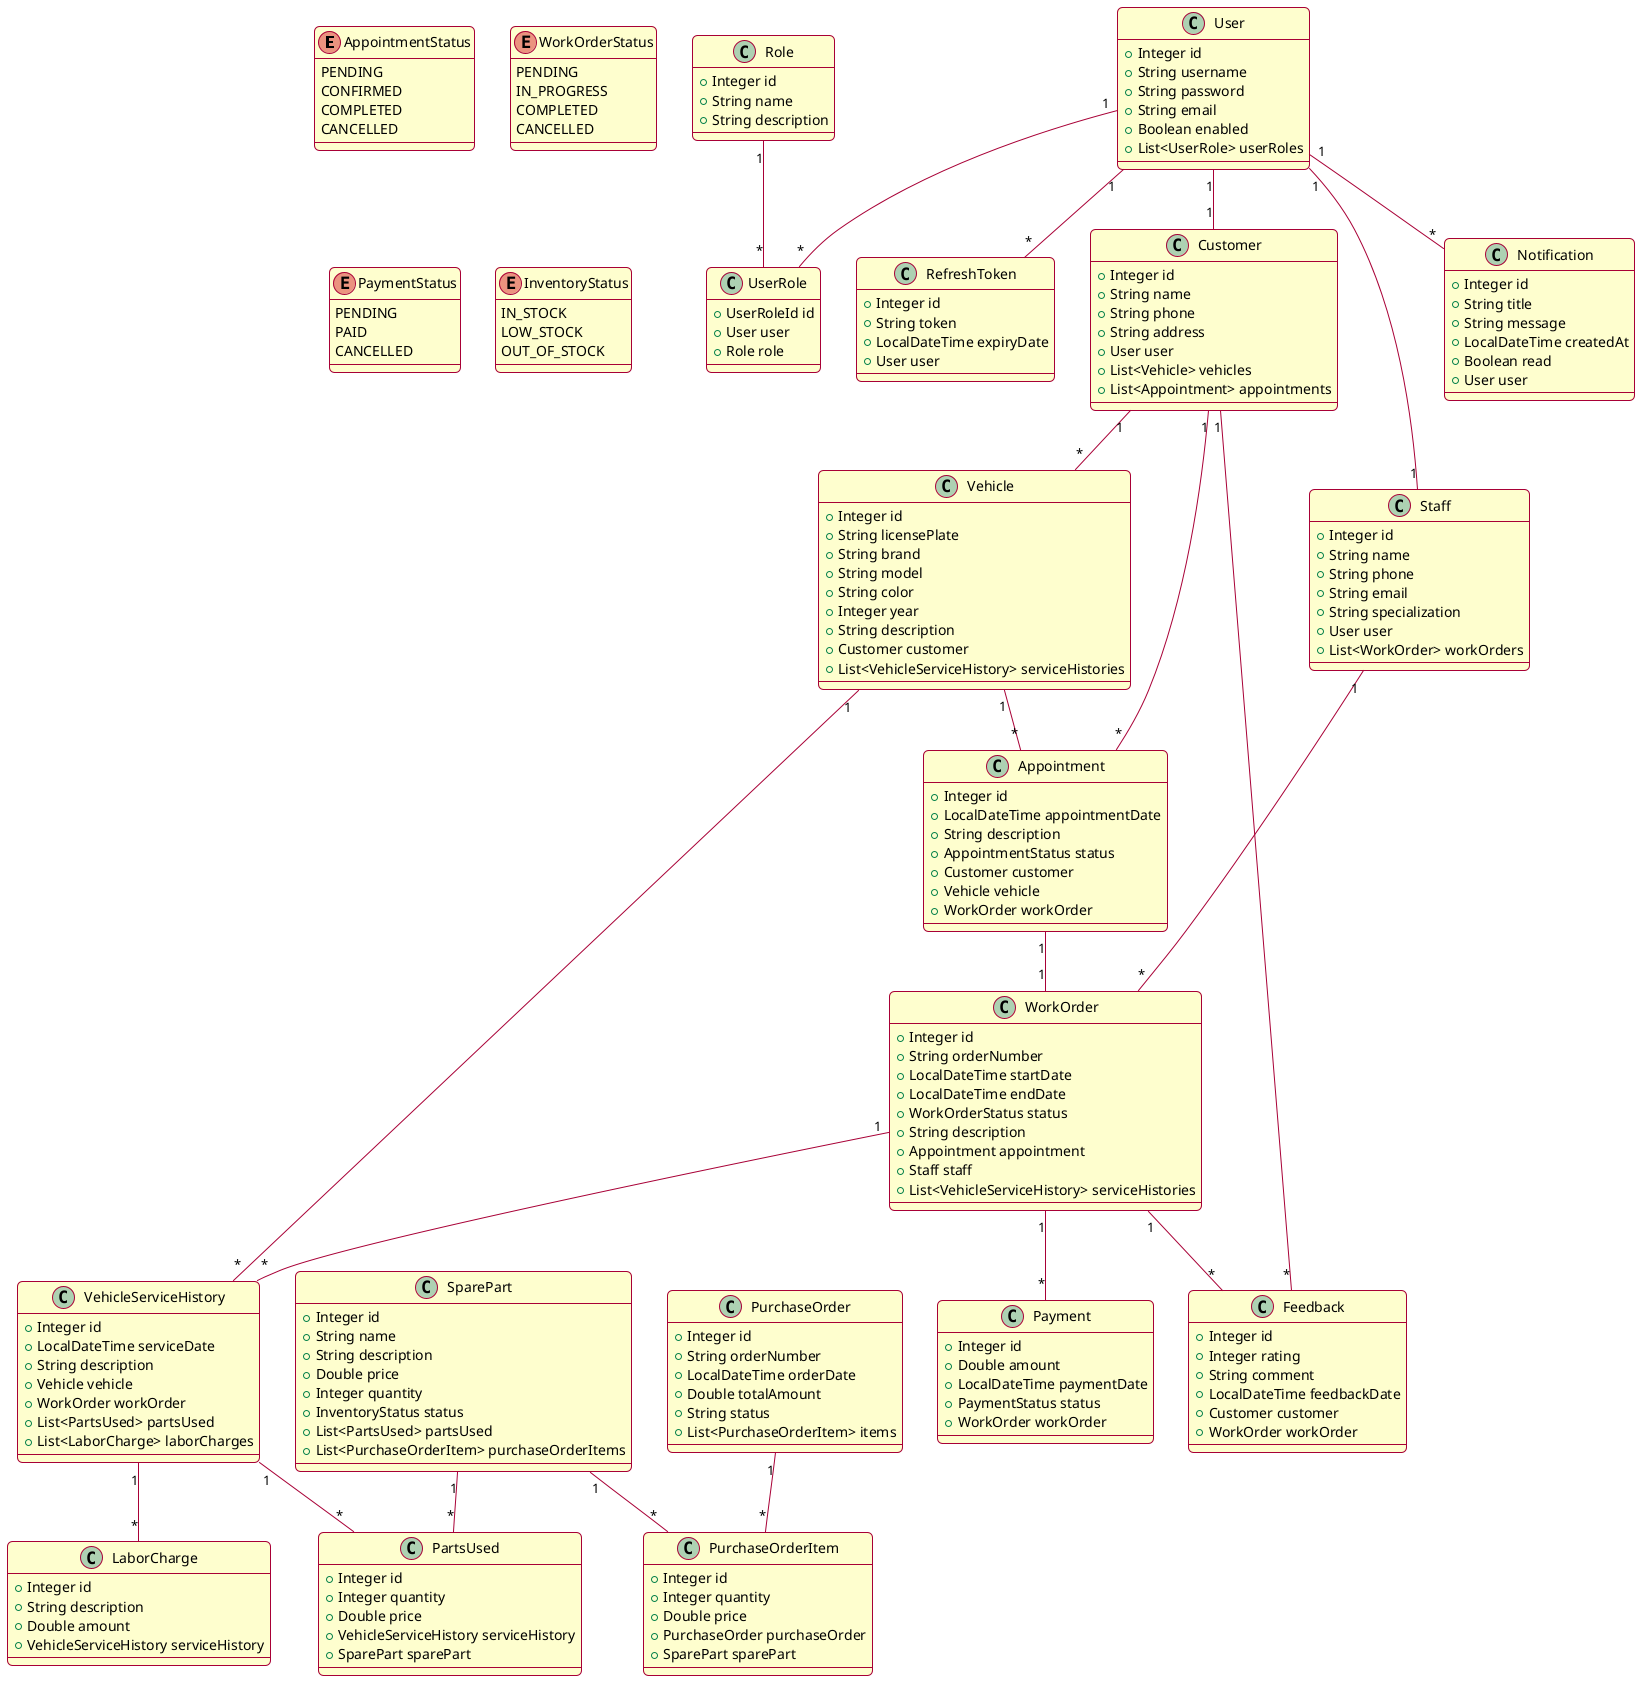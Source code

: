 @startuml Entity Model

skin rose 
skinparam actorStyle awesome
skinparam roundcorner 10
skinparam shadowing false

' Enums
enum AppointmentStatus {
    PENDING
    CONFIRMED
    COMPLETED
    CANCELLED
}

enum WorkOrderStatus {
    PENDING
    IN_PROGRESS
    COMPLETED
    CANCELLED
}

enum PaymentStatus {
    PENDING
    PAID
    CANCELLED
}

enum InventoryStatus {
    IN_STOCK
    LOW_STOCK
    OUT_OF_STOCK
}

' Entities
class User {
    + Integer id
    + String username
    + String password
    + String email
    + Boolean enabled
    + List<UserRole> userRoles
}

class Role {
    + Integer id
    + String name
    + String description
}

class UserRole {
    + UserRoleId id
    + User user
    + Role role
}

class Customer {
    + Integer id
    + String name
    + String phone
    + String address
    + User user
    + List<Vehicle> vehicles
    + List<Appointment> appointments
}

class Vehicle {
    + Integer id
    + String licensePlate
    + String brand
    + String model
    + String color
    + Integer year
    + String description
    + Customer customer
    + List<VehicleServiceHistory> serviceHistories
}

class Staff {
    + Integer id
    + String name
    + String phone
    + String email
    + String specialization
    + User user
    + List<WorkOrder> workOrders
}

class Appointment {
    + Integer id
    + LocalDateTime appointmentDate
    + String description
    + AppointmentStatus status
    + Customer customer
    + Vehicle vehicle
    + WorkOrder workOrder
}

class WorkOrder {
    + Integer id
    + String orderNumber
    + LocalDateTime startDate
    + LocalDateTime endDate
    + WorkOrderStatus status
    + String description
    + Appointment appointment
    + Staff staff
    + List<VehicleServiceHistory> serviceHistories
}

class VehicleServiceHistory {
    + Integer id
    + LocalDateTime serviceDate
    + String description
    + Vehicle vehicle
    + WorkOrder workOrder
    + List<PartsUsed> partsUsed
    + List<LaborCharge> laborCharges
}

class SparePart {
    + Integer id
    + String name
    + String description
    + Double price
    + Integer quantity
    + InventoryStatus status
    + List<PartsUsed> partsUsed
    + List<PurchaseOrderItem> purchaseOrderItems
}

class PartsUsed {
    + Integer id
    + Integer quantity
    + Double price
    + VehicleServiceHistory serviceHistory
    + SparePart sparePart
}

class LaborCharge {
    + Integer id
    + String description
    + Double amount
    + VehicleServiceHistory serviceHistory
}

class PurchaseOrder {
    + Integer id
    + String orderNumber
    + LocalDateTime orderDate
    + Double totalAmount
    + String status
    + List<PurchaseOrderItem> items
}

class PurchaseOrderItem {
    + Integer id
    + Integer quantity
    + Double price
    + PurchaseOrder purchaseOrder
    + SparePart sparePart
}

class Payment {
    + Integer id
    + Double amount
    + LocalDateTime paymentDate
    + PaymentStatus status
    + WorkOrder workOrder
}

class Feedback {
    + Integer id
    + Integer rating
    + String comment
    + LocalDateTime feedbackDate
    + Customer customer
    + WorkOrder workOrder
}

class Notification {
    + Integer id
    + String title
    + String message
    + LocalDateTime createdAt
    + Boolean read
    + User user
}

class RefreshToken {
    + Integer id
    + String token
    + LocalDateTime expiryDate
    + User user
}

' Relationships
User "1" -- "*" UserRole
Role "1" -- "*" UserRole
User "1" -- "1" Customer
User "1" -- "1" Staff
Customer "1" -- "*" Vehicle
Customer "1" -- "*" Appointment
Customer "1" -- "*" Feedback
Vehicle "1" -- "*" VehicleServiceHistory
Vehicle "1" -- "*" Appointment
Staff "1" -- "*" WorkOrder
Appointment "1" -- "1" WorkOrder
WorkOrder "1" -- "*" VehicleServiceHistory
WorkOrder "1" -- "*" Payment
WorkOrder "1" -- "*" Feedback
VehicleServiceHistory "1" -- "*" PartsUsed
VehicleServiceHistory "1" -- "*" LaborCharge
SparePart "1" -- "*" PartsUsed
SparePart "1" -- "*" PurchaseOrderItem
PurchaseOrder "1" -- "*" PurchaseOrderItem
User "1" -- "*" Notification
User "1" -- "*" RefreshToken

@enduml 